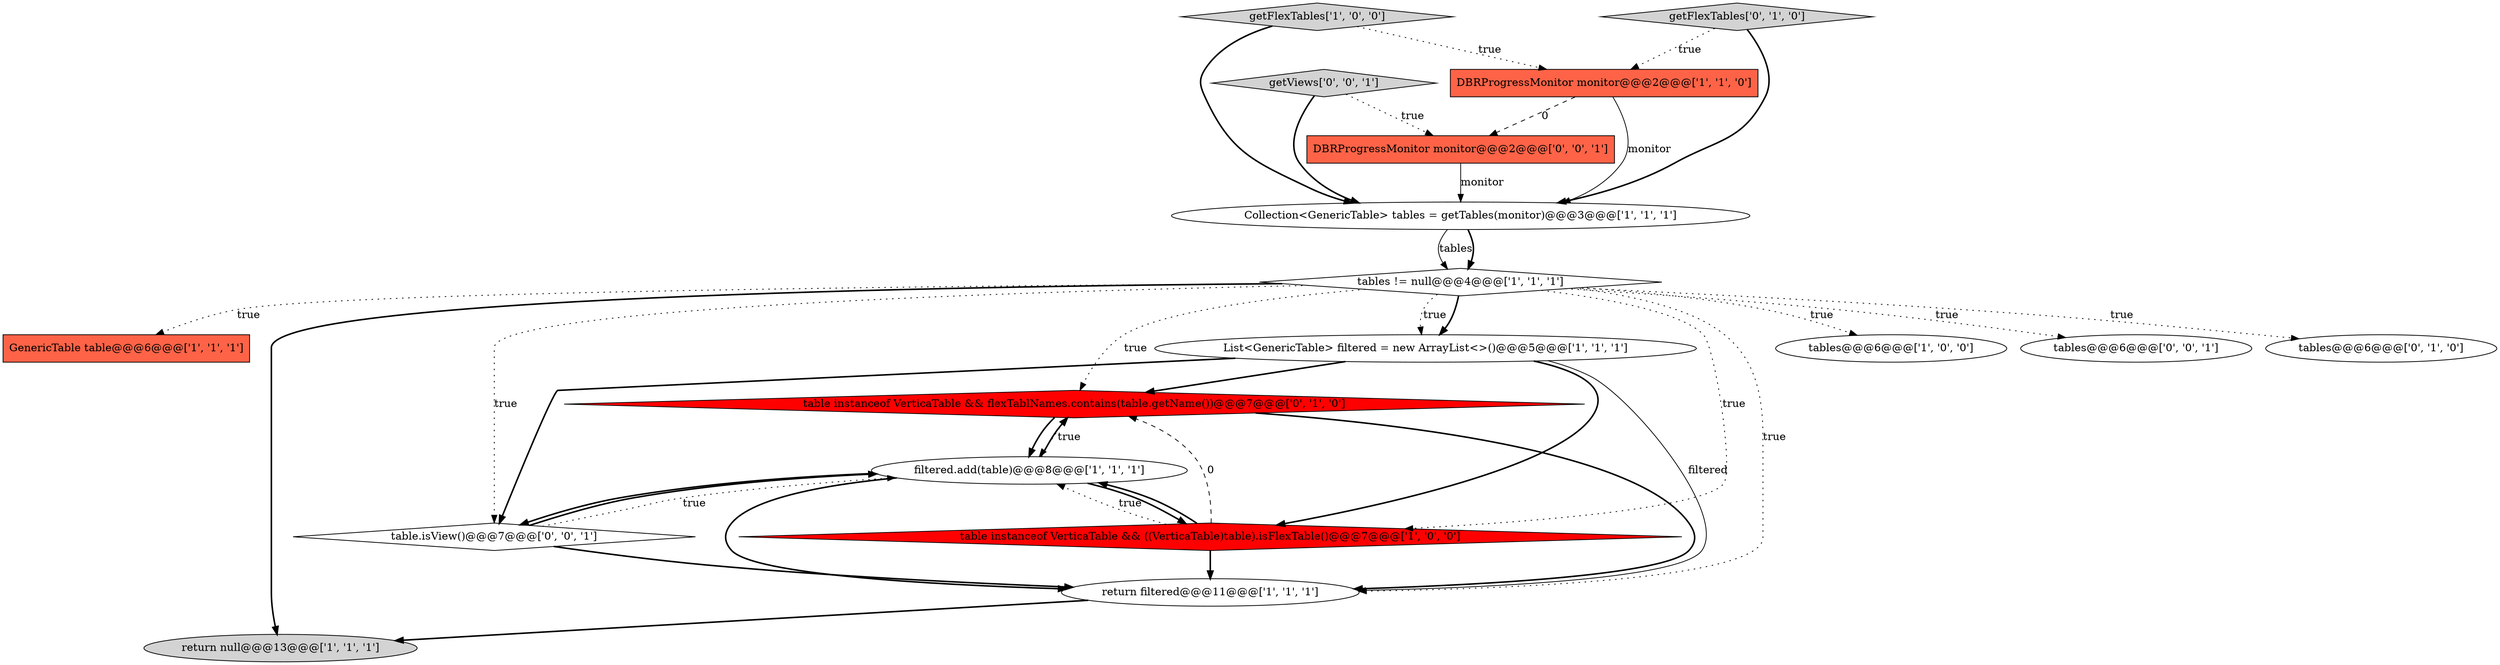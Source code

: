 digraph {
9 [style = filled, label = "GenericTable table@@@6@@@['1', '1', '1']", fillcolor = tomato, shape = box image = "AAA0AAABBB1BBB"];
4 [style = filled, label = "tables != null@@@4@@@['1', '1', '1']", fillcolor = white, shape = diamond image = "AAA0AAABBB1BBB"];
0 [style = filled, label = "return filtered@@@11@@@['1', '1', '1']", fillcolor = white, shape = ellipse image = "AAA0AAABBB1BBB"];
1 [style = filled, label = "tables@@@6@@@['1', '0', '0']", fillcolor = white, shape = ellipse image = "AAA0AAABBB1BBB"];
14 [style = filled, label = "tables@@@6@@@['0', '0', '1']", fillcolor = white, shape = ellipse image = "AAA0AAABBB3BBB"];
16 [style = filled, label = "getViews['0', '0', '1']", fillcolor = lightgray, shape = diamond image = "AAA0AAABBB3BBB"];
15 [style = filled, label = "DBRProgressMonitor monitor@@@2@@@['0', '0', '1']", fillcolor = tomato, shape = box image = "AAA0AAABBB3BBB"];
2 [style = filled, label = "List<GenericTable> filtered = new ArrayList<>()@@@5@@@['1', '1', '1']", fillcolor = white, shape = ellipse image = "AAA0AAABBB1BBB"];
10 [style = filled, label = "return null@@@13@@@['1', '1', '1']", fillcolor = lightgray, shape = ellipse image = "AAA0AAABBB1BBB"];
11 [style = filled, label = "tables@@@6@@@['0', '1', '0']", fillcolor = white, shape = ellipse image = "AAA0AAABBB2BBB"];
7 [style = filled, label = "getFlexTables['1', '0', '0']", fillcolor = lightgray, shape = diamond image = "AAA0AAABBB1BBB"];
3 [style = filled, label = "filtered.add(table)@@@8@@@['1', '1', '1']", fillcolor = white, shape = ellipse image = "AAA0AAABBB1BBB"];
12 [style = filled, label = "table instanceof VerticaTable && flexTablNames.contains(table.getName())@@@7@@@['0', '1', '0']", fillcolor = red, shape = diamond image = "AAA1AAABBB2BBB"];
13 [style = filled, label = "getFlexTables['0', '1', '0']", fillcolor = lightgray, shape = diamond image = "AAA0AAABBB2BBB"];
8 [style = filled, label = "table instanceof VerticaTable && ((VerticaTable)table).isFlexTable()@@@7@@@['1', '0', '0']", fillcolor = red, shape = diamond image = "AAA1AAABBB1BBB"];
5 [style = filled, label = "DBRProgressMonitor monitor@@@2@@@['1', '1', '0']", fillcolor = tomato, shape = box image = "AAA0AAABBB1BBB"];
6 [style = filled, label = "Collection<GenericTable> tables = getTables(monitor)@@@3@@@['1', '1', '1']", fillcolor = white, shape = ellipse image = "AAA0AAABBB1BBB"];
17 [style = filled, label = "table.isView()@@@7@@@['0', '0', '1']", fillcolor = white, shape = diamond image = "AAA0AAABBB3BBB"];
2->17 [style = bold, label=""];
4->10 [style = bold, label=""];
12->3 [style = dotted, label="true"];
4->1 [style = dotted, label="true"];
16->6 [style = bold, label=""];
4->0 [style = dotted, label="true"];
8->3 [style = bold, label=""];
4->8 [style = dotted, label="true"];
4->11 [style = dotted, label="true"];
5->6 [style = solid, label="monitor"];
13->5 [style = dotted, label="true"];
8->12 [style = dashed, label="0"];
4->2 [style = bold, label=""];
3->12 [style = bold, label=""];
15->6 [style = solid, label="monitor"];
4->14 [style = dotted, label="true"];
6->4 [style = solid, label="tables"];
12->0 [style = bold, label=""];
17->3 [style = dotted, label="true"];
8->3 [style = dotted, label="true"];
2->12 [style = bold, label=""];
3->0 [style = bold, label=""];
7->5 [style = dotted, label="true"];
8->0 [style = bold, label=""];
6->4 [style = bold, label=""];
0->10 [style = bold, label=""];
17->0 [style = bold, label=""];
3->8 [style = bold, label=""];
7->6 [style = bold, label=""];
17->3 [style = bold, label=""];
3->17 [style = bold, label=""];
12->3 [style = bold, label=""];
13->6 [style = bold, label=""];
4->9 [style = dotted, label="true"];
4->12 [style = dotted, label="true"];
5->15 [style = dashed, label="0"];
4->17 [style = dotted, label="true"];
2->0 [style = solid, label="filtered"];
4->2 [style = dotted, label="true"];
2->8 [style = bold, label=""];
16->15 [style = dotted, label="true"];
}
